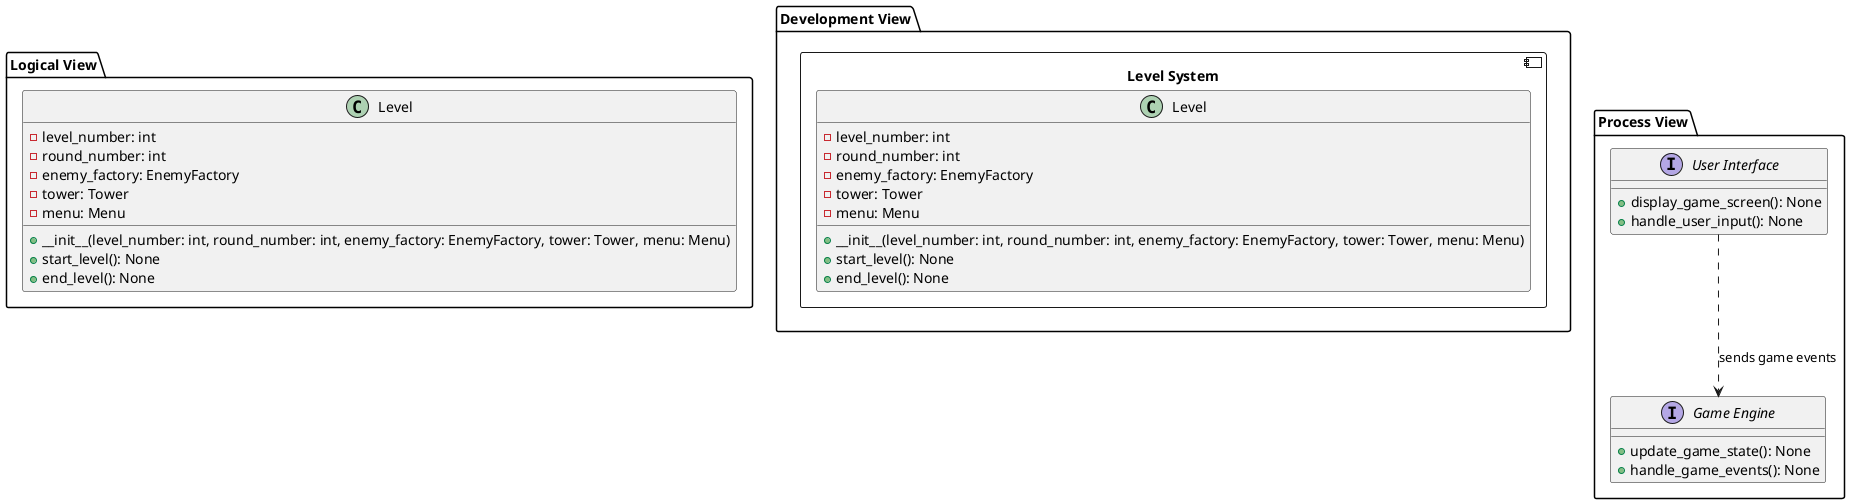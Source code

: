 @startuml

' Logical View
package "Logical View" {
    class Level {
        - level_number: int
        - round_number: int
        - enemy_factory: EnemyFactory
        - tower: Tower
        - menu: Menu
        + __init__(level_number: int, round_number: int, enemy_factory: EnemyFactory, tower: Tower, menu: Menu)
        + start_level(): None
        + end_level(): None
    }
}

' Development View
package "Development View" {
    component "Level System" {
        class Level {
            - level_number: int
            - round_number: int
            - enemy_factory: EnemyFactory
            - tower: Tower
            - menu: Menu
            + __init__(level_number: int, round_number: int, enemy_factory: EnemyFactory, tower: Tower, menu: Menu)
            + start_level(): None
            + end_level(): None
        }
    }
}


' Process View
package "Process View" {
    interface "User Interface" {
        + display_game_screen(): None
        + handle_user_input(): None
    }

    interface "Game Engine" {
        + update_game_state(): None
        + handle_game_events(): None
    }

    "User Interface" ..> "Game Engine": sends game events
}

@enduml
